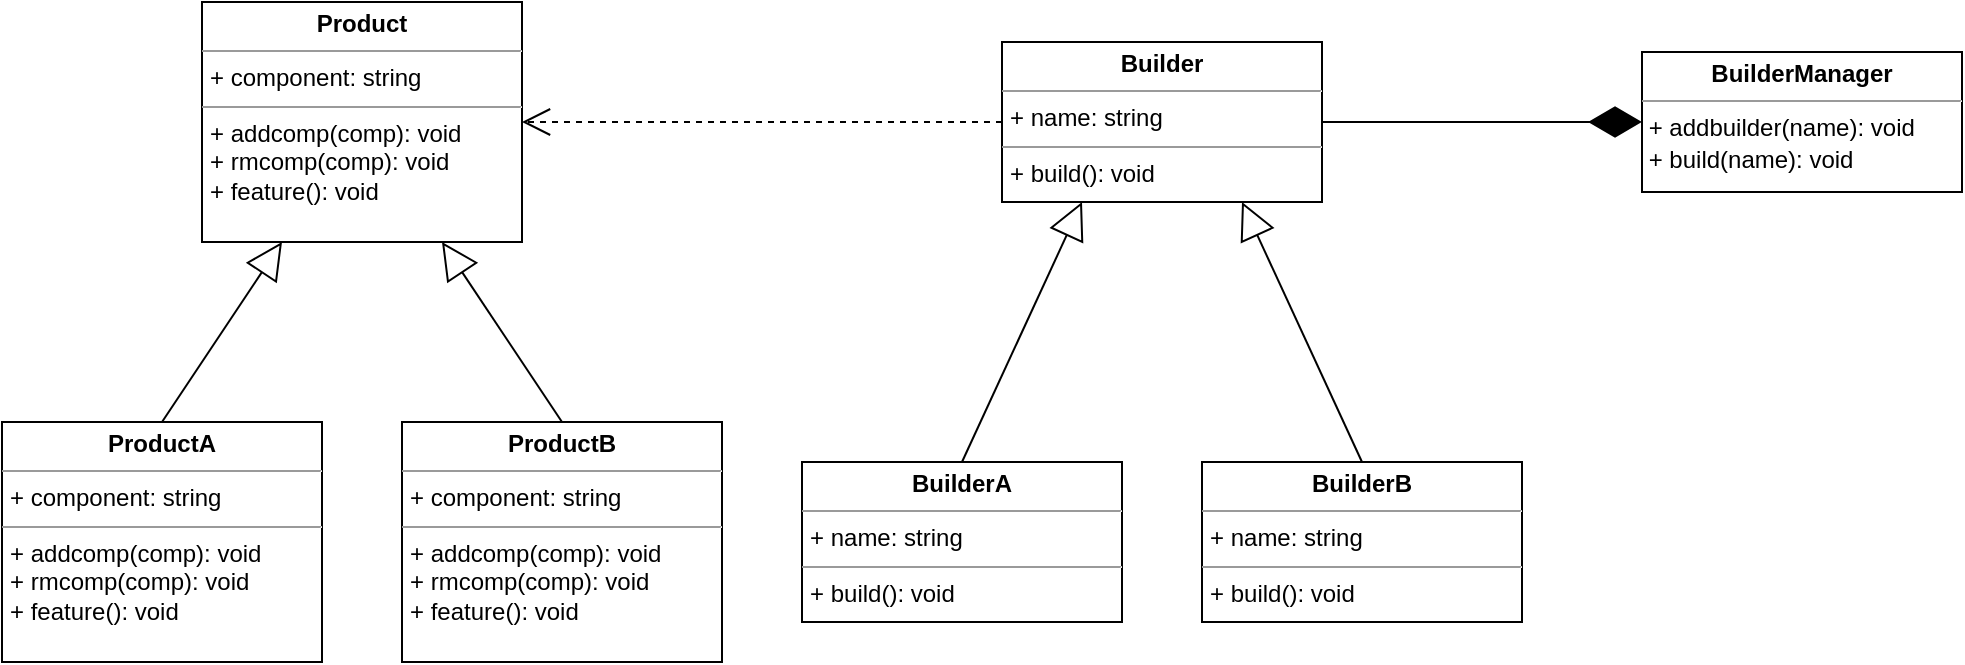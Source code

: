 <mxfile version="14.6.13" type="device"><diagram id="5G_MjmxL5HegxJ0Qo1So" name="Page-1"><mxGraphModel dx="1913" dy="806" grid="1" gridSize="10" guides="1" tooltips="1" connect="1" arrows="1" fold="1" page="1" pageScale="1" pageWidth="827" pageHeight="1169" math="0" shadow="0"><root><mxCell id="0"/><mxCell id="1" parent="0"/><mxCell id="Hr9RfEdb0wUrc-i_7len-1" value="&lt;p style=&quot;margin: 0px ; margin-top: 4px ; text-align: center&quot;&gt;&lt;b&gt;Builder&lt;/b&gt;&lt;/p&gt;&lt;hr size=&quot;1&quot;&gt;&lt;p style=&quot;margin: 0px ; margin-left: 4px&quot;&gt;+ name: string&lt;/p&gt;&lt;hr size=&quot;1&quot;&gt;&lt;p style=&quot;margin: 0px ; margin-left: 4px&quot;&gt;+ build(): void&lt;/p&gt;" style="verticalAlign=top;align=left;overflow=fill;fontSize=12;fontFamily=Helvetica;html=1;" parent="1" vertex="1"><mxGeometry x="240" y="150" width="160" height="80" as="geometry"/></mxCell><mxCell id="Hr9RfEdb0wUrc-i_7len-34" value="" style="endArrow=block;endSize=16;endFill=0;html=1;rounded=0;entryX=0.25;entryY=1;entryDx=0;entryDy=0;exitX=0.5;exitY=0;exitDx=0;exitDy=0;" parent="1" source="urtJe8m6pukQulajOnOU-3" target="Hr9RfEdb0wUrc-i_7len-1" edge="1"><mxGeometry width="160" relative="1" as="geometry"><mxPoint x="200" y="320" as="sourcePoint"/><mxPoint x="500" y="320" as="targetPoint"/></mxGeometry></mxCell><mxCell id="Hr9RfEdb0wUrc-i_7len-35" value="" style="endArrow=block;endSize=16;endFill=0;html=1;rounded=0;entryX=0.75;entryY=1;entryDx=0;entryDy=0;exitX=0.5;exitY=0;exitDx=0;exitDy=0;" parent="1" source="urtJe8m6pukQulajOnOU-2" target="Hr9RfEdb0wUrc-i_7len-1" edge="1"><mxGeometry width="160" relative="1" as="geometry"><mxPoint x="440" y="320" as="sourcePoint"/><mxPoint x="500" y="320" as="targetPoint"/><Array as="points"/></mxGeometry></mxCell><mxCell id="eMkJOcdRIB_4CMOD8_it-1" value="&lt;p style=&quot;margin: 0px ; margin-top: 4px ; text-align: center&quot;&gt;&lt;b&gt;BuilderManager&lt;/b&gt;&lt;/p&gt;&lt;hr size=&quot;1&quot;&gt;&lt;div style=&quot;height: 2px&quot;&gt;&amp;nbsp;+ addbuilder(name): void&lt;/div&gt;&lt;div style=&quot;height: 2px&quot;&gt;&lt;br&gt;&lt;/div&gt;&lt;div style=&quot;height: 2px&quot;&gt;&lt;br&gt;&lt;/div&gt;&lt;div style=&quot;height: 2px&quot;&gt;&lt;br&gt;&lt;/div&gt;&lt;div style=&quot;height: 2px&quot;&gt;&lt;br&gt;&lt;/div&gt;&lt;div style=&quot;height: 2px&quot;&gt;&lt;br&gt;&lt;/div&gt;&lt;div style=&quot;height: 2px&quot;&gt;&lt;br&gt;&lt;/div&gt;&lt;div style=&quot;height: 2px&quot;&gt;&lt;br&gt;&lt;/div&gt;&lt;div style=&quot;height: 2px&quot;&gt;&amp;nbsp;+ build(name): void&lt;/div&gt;" style="verticalAlign=top;align=left;overflow=fill;fontSize=12;fontFamily=Helvetica;html=1;" parent="1" vertex="1"><mxGeometry x="560" y="155" width="160" height="70" as="geometry"/></mxCell><mxCell id="n-ZIWAKRn-uU2fXPGcCN-3" value="" style="endArrow=diamondThin;endFill=1;endSize=24;html=1;entryX=0;entryY=0.5;entryDx=0;entryDy=0;exitX=1;exitY=0.5;exitDx=0;exitDy=0;" parent="1" source="Hr9RfEdb0wUrc-i_7len-1" target="eMkJOcdRIB_4CMOD8_it-1" edge="1"><mxGeometry width="160" relative="1" as="geometry"><mxPoint x="250" y="500" as="sourcePoint"/><mxPoint x="410" y="500" as="targetPoint"/></mxGeometry></mxCell><mxCell id="n-ZIWAKRn-uU2fXPGcCN-11" value="" style="endArrow=open;endSize=12;dashed=1;html=1;rounded=0;entryX=1;entryY=0.5;entryDx=0;entryDy=0;" parent="1" edge="1" target="urtJe8m6pukQulajOnOU-1"><mxGeometry width="160" relative="1" as="geometry"><mxPoint x="240" y="190" as="sourcePoint"/><mxPoint x="80" y="190" as="targetPoint"/><Array as="points"/><mxPoint as="offset"/></mxGeometry></mxCell><mxCell id="urtJe8m6pukQulajOnOU-1" value="&lt;p style=&quot;margin: 0px ; margin-top: 4px ; text-align: center&quot;&gt;&lt;b&gt;Product&lt;/b&gt;&lt;/p&gt;&lt;hr size=&quot;1&quot;&gt;&lt;p style=&quot;margin: 0px ; margin-left: 4px&quot;&gt;+ component: string&lt;/p&gt;&lt;hr size=&quot;1&quot;&gt;&lt;p style=&quot;margin: 0px ; margin-left: 4px&quot;&gt;+ addcomp(comp): void&lt;/p&gt;&lt;p style=&quot;margin: 0px ; margin-left: 4px&quot;&gt;+ rmcomp(comp): void&lt;/p&gt;&lt;p style=&quot;margin: 0px ; margin-left: 4px&quot;&gt;+ feature(): void&lt;/p&gt;" style="verticalAlign=top;align=left;overflow=fill;fontSize=12;fontFamily=Helvetica;html=1;" vertex="1" parent="1"><mxGeometry x="-160" y="130" width="160" height="120" as="geometry"/></mxCell><mxCell id="urtJe8m6pukQulajOnOU-2" value="&lt;p style=&quot;margin: 0px ; margin-top: 4px ; text-align: center&quot;&gt;&lt;b&gt;BuilderB&lt;/b&gt;&lt;/p&gt;&lt;hr size=&quot;1&quot;&gt;&lt;p style=&quot;margin: 0px ; margin-left: 4px&quot;&gt;+ name: string&lt;/p&gt;&lt;hr size=&quot;1&quot;&gt;&lt;p style=&quot;margin: 0px ; margin-left: 4px&quot;&gt;+ build(): void&lt;/p&gt;" style="verticalAlign=top;align=left;overflow=fill;fontSize=12;fontFamily=Helvetica;html=1;" vertex="1" parent="1"><mxGeometry x="340" y="360" width="160" height="80" as="geometry"/></mxCell><mxCell id="urtJe8m6pukQulajOnOU-3" value="&lt;p style=&quot;margin: 0px ; margin-top: 4px ; text-align: center&quot;&gt;&lt;b&gt;BuilderA&lt;/b&gt;&lt;/p&gt;&lt;hr size=&quot;1&quot;&gt;&lt;p style=&quot;margin: 0px ; margin-left: 4px&quot;&gt;+ name: string&lt;/p&gt;&lt;hr size=&quot;1&quot;&gt;&lt;p style=&quot;margin: 0px ; margin-left: 4px&quot;&gt;+ build(): void&lt;/p&gt;" style="verticalAlign=top;align=left;overflow=fill;fontSize=12;fontFamily=Helvetica;html=1;" vertex="1" parent="1"><mxGeometry x="140" y="360" width="160" height="80" as="geometry"/></mxCell><mxCell id="urtJe8m6pukQulajOnOU-4" value="&lt;p style=&quot;margin: 0px ; margin-top: 4px ; text-align: center&quot;&gt;&lt;b&gt;ProductA&lt;/b&gt;&lt;/p&gt;&lt;hr size=&quot;1&quot;&gt;&lt;p style=&quot;margin: 0px ; margin-left: 4px&quot;&gt;+ component: string&lt;/p&gt;&lt;hr size=&quot;1&quot;&gt;&lt;p style=&quot;margin: 0px ; margin-left: 4px&quot;&gt;+ addcomp(comp): void&lt;/p&gt;&lt;p style=&quot;margin: 0px ; margin-left: 4px&quot;&gt;+ rmcomp(comp): void&lt;/p&gt;&lt;p style=&quot;margin: 0px ; margin-left: 4px&quot;&gt;+ feature(): void&lt;/p&gt;" style="verticalAlign=top;align=left;overflow=fill;fontSize=12;fontFamily=Helvetica;html=1;" vertex="1" parent="1"><mxGeometry x="-260" y="340" width="160" height="120" as="geometry"/></mxCell><mxCell id="urtJe8m6pukQulajOnOU-5" value="&lt;p style=&quot;margin: 0px ; margin-top: 4px ; text-align: center&quot;&gt;&lt;b&gt;ProductB&lt;/b&gt;&lt;/p&gt;&lt;hr size=&quot;1&quot;&gt;&lt;p style=&quot;margin: 0px ; margin-left: 4px&quot;&gt;+ component: string&lt;/p&gt;&lt;hr size=&quot;1&quot;&gt;&lt;p style=&quot;margin: 0px ; margin-left: 4px&quot;&gt;+ addcomp(comp): void&lt;/p&gt;&lt;p style=&quot;margin: 0px ; margin-left: 4px&quot;&gt;+ rmcomp(comp): void&lt;/p&gt;&lt;p style=&quot;margin: 0px ; margin-left: 4px&quot;&gt;+ feature(): void&lt;/p&gt;" style="verticalAlign=top;align=left;overflow=fill;fontSize=12;fontFamily=Helvetica;html=1;" vertex="1" parent="1"><mxGeometry x="-60" y="340" width="160" height="120" as="geometry"/></mxCell><mxCell id="urtJe8m6pukQulajOnOU-6" value="" style="endArrow=block;endSize=16;endFill=0;html=1;rounded=0;entryX=0.25;entryY=1;entryDx=0;entryDy=0;exitX=0.5;exitY=0;exitDx=0;exitDy=0;" edge="1" parent="1" source="urtJe8m6pukQulajOnOU-4" target="urtJe8m6pukQulajOnOU-1"><mxGeometry width="160" relative="1" as="geometry"><mxPoint x="-170" y="370" as="sourcePoint"/><mxPoint x="-110" y="240" as="targetPoint"/></mxGeometry></mxCell><mxCell id="urtJe8m6pukQulajOnOU-7" value="" style="endArrow=block;endSize=16;endFill=0;html=1;rounded=0;entryX=0.75;entryY=1;entryDx=0;entryDy=0;exitX=0.5;exitY=0;exitDx=0;exitDy=0;" edge="1" parent="1" source="urtJe8m6pukQulajOnOU-5" target="urtJe8m6pukQulajOnOU-1"><mxGeometry width="160" relative="1" as="geometry"><mxPoint x="-170" y="350" as="sourcePoint"/><mxPoint x="-110" y="260" as="targetPoint"/></mxGeometry></mxCell></root></mxGraphModel></diagram></mxfile>